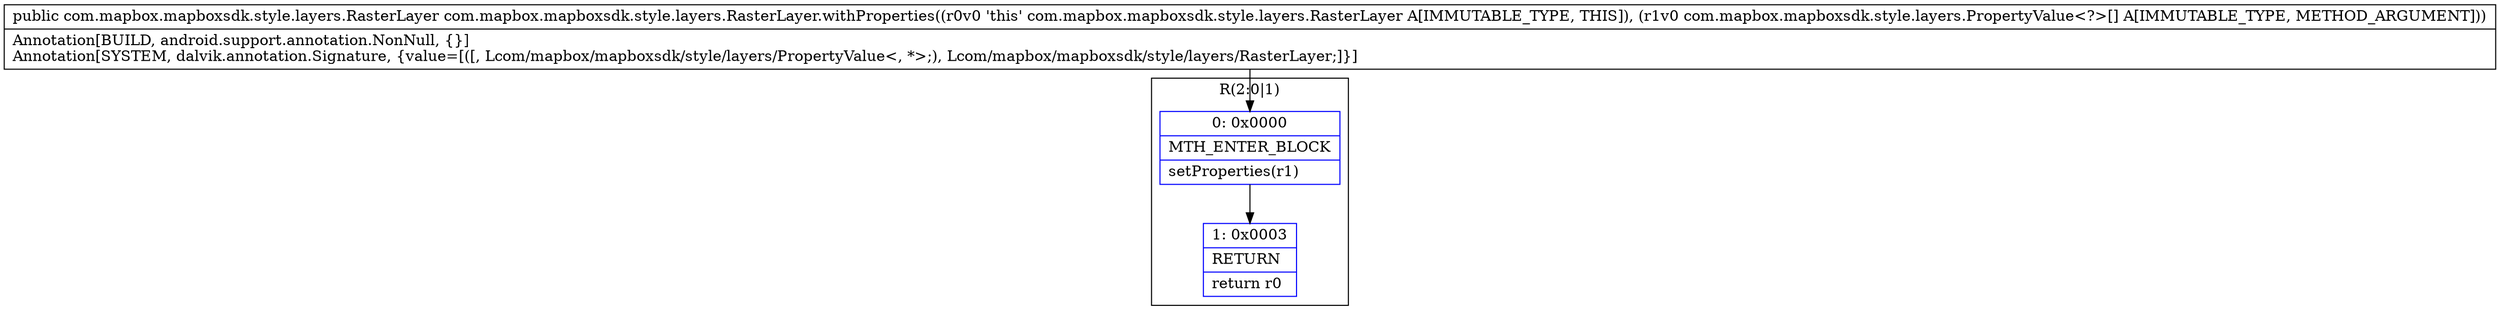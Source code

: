 digraph "CFG forcom.mapbox.mapboxsdk.style.layers.RasterLayer.withProperties([Lcom\/mapbox\/mapboxsdk\/style\/layers\/PropertyValue;)Lcom\/mapbox\/mapboxsdk\/style\/layers\/RasterLayer;" {
subgraph cluster_Region_359777691 {
label = "R(2:0|1)";
node [shape=record,color=blue];
Node_0 [shape=record,label="{0\:\ 0x0000|MTH_ENTER_BLOCK\l|setProperties(r1)\l}"];
Node_1 [shape=record,label="{1\:\ 0x0003|RETURN\l|return r0\l}"];
}
MethodNode[shape=record,label="{public com.mapbox.mapboxsdk.style.layers.RasterLayer com.mapbox.mapboxsdk.style.layers.RasterLayer.withProperties((r0v0 'this' com.mapbox.mapboxsdk.style.layers.RasterLayer A[IMMUTABLE_TYPE, THIS]), (r1v0 com.mapbox.mapboxsdk.style.layers.PropertyValue\<?\>[] A[IMMUTABLE_TYPE, METHOD_ARGUMENT]))  | Annotation[BUILD, android.support.annotation.NonNull, \{\}]\lAnnotation[SYSTEM, dalvik.annotation.Signature, \{value=[([, Lcom\/mapbox\/mapboxsdk\/style\/layers\/PropertyValue\<, *\>;), Lcom\/mapbox\/mapboxsdk\/style\/layers\/RasterLayer;]\}]\l}"];
MethodNode -> Node_0;
Node_0 -> Node_1;
}

